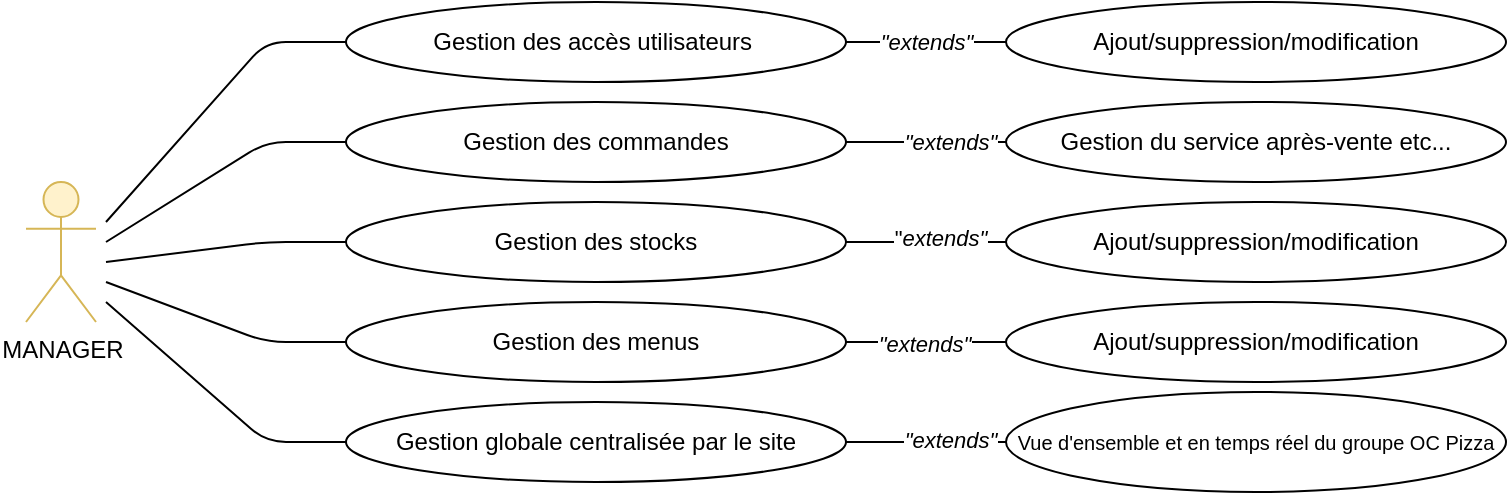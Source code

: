 <mxfile version="13.2.6" type="github">
  <diagram id="hqdtPmIYiOueHzZCsUs0" name="Page-1">
    <mxGraphModel dx="946" dy="521" grid="1" gridSize="10" guides="1" tooltips="1" connect="1" arrows="1" fold="1" page="1" pageScale="1" pageWidth="827" pageHeight="1169" math="0" shadow="0">
      <root>
        <mxCell id="0" />
        <mxCell id="1" parent="0" />
        <mxCell id="6PvkCJ8prfGy1ttW_QKM-1" value="MANAGER" style="shape=umlActor;verticalLabelPosition=bottom;labelBackgroundColor=#ffffff;verticalAlign=top;html=1;outlineConnect=0;fillColor=#fff2cc;strokeColor=#d6b656;aspect=fixed;" parent="1" vertex="1">
          <mxGeometry x="40" y="150" width="35" height="70" as="geometry" />
        </mxCell>
        <mxCell id="6PvkCJ8prfGy1ttW_QKM-9" value="Gestion des accès utilisateurs&amp;nbsp;" style="ellipse;whiteSpace=wrap;html=1;" parent="1" vertex="1">
          <mxGeometry x="200" y="60" width="250" height="40" as="geometry" />
        </mxCell>
        <mxCell id="6PvkCJ8prfGy1ttW_QKM-31" value="Gestion des commandes" style="ellipse;whiteSpace=wrap;html=1;" parent="1" vertex="1">
          <mxGeometry x="200" y="110" width="250" height="40" as="geometry" />
        </mxCell>
        <mxCell id="CWsy2PigHaAFQkowyhdk-8" value="" style="edgeStyle=orthogonalEdgeStyle;rounded=0;orthogonalLoop=1;jettySize=auto;html=1;endArrow=none;endFill=0;" parent="1" source="6PvkCJ8prfGy1ttW_QKM-32" target="CWsy2PigHaAFQkowyhdk-7" edge="1">
          <mxGeometry relative="1" as="geometry" />
        </mxCell>
        <mxCell id="CWsy2PigHaAFQkowyhdk-9" value="&quot;&lt;i&gt;extends&quot;&lt;/i&gt;" style="edgeLabel;html=1;align=center;verticalAlign=middle;resizable=0;points=[];" parent="CWsy2PigHaAFQkowyhdk-8" vertex="1" connectable="0">
          <mxGeometry x="0.175" y="2" relative="1" as="geometry">
            <mxPoint as="offset" />
          </mxGeometry>
        </mxCell>
        <mxCell id="6PvkCJ8prfGy1ttW_QKM-32" value="Gestion des stocks" style="ellipse;whiteSpace=wrap;html=1;" parent="1" vertex="1">
          <mxGeometry x="200" y="160" width="250" height="40" as="geometry" />
        </mxCell>
        <mxCell id="CWsy2PigHaAFQkowyhdk-4" value="" style="edgeStyle=orthogonalEdgeStyle;rounded=0;orthogonalLoop=1;jettySize=auto;html=1;entryX=0;entryY=0.5;entryDx=0;entryDy=0;endArrow=none;endFill=0;" parent="1" source="6PvkCJ8prfGy1ttW_QKM-35" target="6PvkCJ8prfGy1ttW_QKM-40" edge="1">
          <mxGeometry relative="1" as="geometry" />
        </mxCell>
        <mxCell id="CWsy2PigHaAFQkowyhdk-5" value="&lt;i&gt;&quot;extends&quot;&lt;/i&gt;" style="edgeLabel;html=1;align=center;verticalAlign=middle;resizable=0;points=[];" parent="CWsy2PigHaAFQkowyhdk-4" vertex="1" connectable="0">
          <mxGeometry x="-0.029" y="-1" relative="1" as="geometry">
            <mxPoint as="offset" />
          </mxGeometry>
        </mxCell>
        <mxCell id="6PvkCJ8prfGy1ttW_QKM-35" value="Gestion des menus" style="ellipse;whiteSpace=wrap;html=1;" parent="1" vertex="1">
          <mxGeometry x="200" y="210" width="250" height="40" as="geometry" />
        </mxCell>
        <mxCell id="6PvkCJ8prfGy1ttW_QKM-36" value="Gestion globale centralisée par le site" style="ellipse;whiteSpace=wrap;html=1;" parent="1" vertex="1">
          <mxGeometry x="200" y="260" width="250" height="40" as="geometry" />
        </mxCell>
        <mxCell id="6PvkCJ8prfGy1ttW_QKM-37" value="&lt;i&gt;&quot;extends&quot;&lt;/i&gt;" style="endArrow=none;html=1;entryX=0;entryY=0.5;entryDx=0;entryDy=0;exitX=1;exitY=0.5;exitDx=0;exitDy=0;" parent="1" source="6PvkCJ8prfGy1ttW_QKM-9" target="6PvkCJ8prfGy1ttW_QKM-38" edge="1">
          <mxGeometry width="50" height="50" relative="1" as="geometry">
            <mxPoint x="330" y="300" as="sourcePoint" />
            <mxPoint x="480" y="75" as="targetPoint" />
          </mxGeometry>
        </mxCell>
        <mxCell id="6PvkCJ8prfGy1ttW_QKM-38" value="Ajout/suppression/modification" style="ellipse;whiteSpace=wrap;html=1;" parent="1" vertex="1">
          <mxGeometry x="530" y="60" width="250" height="40" as="geometry" />
        </mxCell>
        <mxCell id="6PvkCJ8prfGy1ttW_QKM-39" value="Gestion du service après-vente etc..." style="ellipse;whiteSpace=wrap;html=1;" parent="1" vertex="1">
          <mxGeometry x="530" y="110" width="250" height="40" as="geometry" />
        </mxCell>
        <mxCell id="6PvkCJ8prfGy1ttW_QKM-40" value="Ajout/suppression/modification" style="ellipse;whiteSpace=wrap;html=1;" parent="1" vertex="1">
          <mxGeometry x="530" y="210" width="250" height="40" as="geometry" />
        </mxCell>
        <mxCell id="6PvkCJ8prfGy1ttW_QKM-42" value="" style="endArrow=none;html=1;entryX=0;entryY=0.5;entryDx=0;entryDy=0;exitX=1;exitY=0.5;exitDx=0;exitDy=0;" parent="1" source="6PvkCJ8prfGy1ttW_QKM-31" target="6PvkCJ8prfGy1ttW_QKM-39" edge="1">
          <mxGeometry width="50" height="50" relative="1" as="geometry">
            <mxPoint x="330" y="300" as="sourcePoint" />
            <mxPoint x="380" y="250" as="targetPoint" />
          </mxGeometry>
        </mxCell>
        <mxCell id="CWsy2PigHaAFQkowyhdk-1" value="&lt;i&gt;&quot;extends&quot;&lt;/i&gt;" style="edgeLabel;html=1;align=center;verticalAlign=middle;resizable=0;points=[];" parent="6PvkCJ8prfGy1ttW_QKM-42" vertex="1" connectable="0">
          <mxGeometry x="0.286" relative="1" as="geometry">
            <mxPoint as="offset" />
          </mxGeometry>
        </mxCell>
        <mxCell id="6PvkCJ8prfGy1ttW_QKM-48" value="&lt;font style=&quot;font-size: 10px&quot;&gt;Vue d&#39;ensemble et en temps réel du groupe OC Pizza&lt;/font&gt;" style="ellipse;whiteSpace=wrap;html=1;" parent="1" vertex="1">
          <mxGeometry x="530" y="255" width="250" height="50" as="geometry" />
        </mxCell>
        <mxCell id="6PvkCJ8prfGy1ttW_QKM-49" value="" style="endArrow=none;html=1;entryX=0;entryY=0.5;entryDx=0;entryDy=0;" parent="1" target="6PvkCJ8prfGy1ttW_QKM-48" edge="1">
          <mxGeometry width="50" height="50" relative="1" as="geometry">
            <mxPoint x="450" y="280" as="sourcePoint" />
            <mxPoint x="380" y="250" as="targetPoint" />
          </mxGeometry>
        </mxCell>
        <mxCell id="CWsy2PigHaAFQkowyhdk-6" value="&lt;i&gt;&quot;extends&quot;&lt;/i&gt;" style="edgeLabel;html=1;align=center;verticalAlign=middle;resizable=0;points=[];" parent="6PvkCJ8prfGy1ttW_QKM-49" vertex="1" connectable="0">
          <mxGeometry x="0.286" y="1" relative="1" as="geometry">
            <mxPoint as="offset" />
          </mxGeometry>
        </mxCell>
        <mxCell id="CWsy2PigHaAFQkowyhdk-7" value="Ajout/suppression/modification" style="ellipse;whiteSpace=wrap;html=1;" parent="1" vertex="1">
          <mxGeometry x="530" y="160" width="250" height="40" as="geometry" />
        </mxCell>
        <mxCell id="5pJEJKWvX581ojWsg-Ma-1" value="" style="endArrow=none;html=1;exitX=0;exitY=0.5;exitDx=0;exitDy=0;" parent="1" source="6PvkCJ8prfGy1ttW_QKM-9" edge="1">
          <mxGeometry width="50" height="50" relative="1" as="geometry">
            <mxPoint x="390" y="270" as="sourcePoint" />
            <mxPoint x="80" y="170" as="targetPoint" />
            <Array as="points">
              <mxPoint x="160" y="80" />
            </Array>
          </mxGeometry>
        </mxCell>
        <mxCell id="5pJEJKWvX581ojWsg-Ma-2" value="" style="endArrow=none;html=1;entryX=0;entryY=0.5;entryDx=0;entryDy=0;" parent="1" target="6PvkCJ8prfGy1ttW_QKM-31" edge="1">
          <mxGeometry width="50" height="50" relative="1" as="geometry">
            <mxPoint x="80" y="180" as="sourcePoint" />
            <mxPoint x="440" y="220" as="targetPoint" />
            <Array as="points">
              <mxPoint x="160" y="130" />
            </Array>
          </mxGeometry>
        </mxCell>
        <mxCell id="5pJEJKWvX581ojWsg-Ma-3" value="" style="endArrow=none;html=1;exitX=0;exitY=0.5;exitDx=0;exitDy=0;" parent="1" source="6PvkCJ8prfGy1ttW_QKM-32" edge="1">
          <mxGeometry width="50" height="50" relative="1" as="geometry">
            <mxPoint x="390" y="270" as="sourcePoint" />
            <mxPoint x="80" y="190" as="targetPoint" />
            <Array as="points">
              <mxPoint x="160" y="180" />
            </Array>
          </mxGeometry>
        </mxCell>
        <mxCell id="5pJEJKWvX581ojWsg-Ma-4" value="" style="endArrow=none;html=1;exitX=0;exitY=0.5;exitDx=0;exitDy=0;" parent="1" source="6PvkCJ8prfGy1ttW_QKM-35" edge="1">
          <mxGeometry width="50" height="50" relative="1" as="geometry">
            <mxPoint x="390" y="270" as="sourcePoint" />
            <mxPoint x="80" y="200" as="targetPoint" />
            <Array as="points">
              <mxPoint x="160" y="230" />
            </Array>
          </mxGeometry>
        </mxCell>
        <mxCell id="5pJEJKWvX581ojWsg-Ma-5" value="" style="endArrow=none;html=1;exitX=0;exitY=0.5;exitDx=0;exitDy=0;" parent="1" source="6PvkCJ8prfGy1ttW_QKM-36" edge="1">
          <mxGeometry width="50" height="50" relative="1" as="geometry">
            <mxPoint x="390" y="270" as="sourcePoint" />
            <mxPoint x="80" y="210" as="targetPoint" />
            <Array as="points">
              <mxPoint x="160" y="280" />
            </Array>
          </mxGeometry>
        </mxCell>
      </root>
    </mxGraphModel>
  </diagram>
</mxfile>
